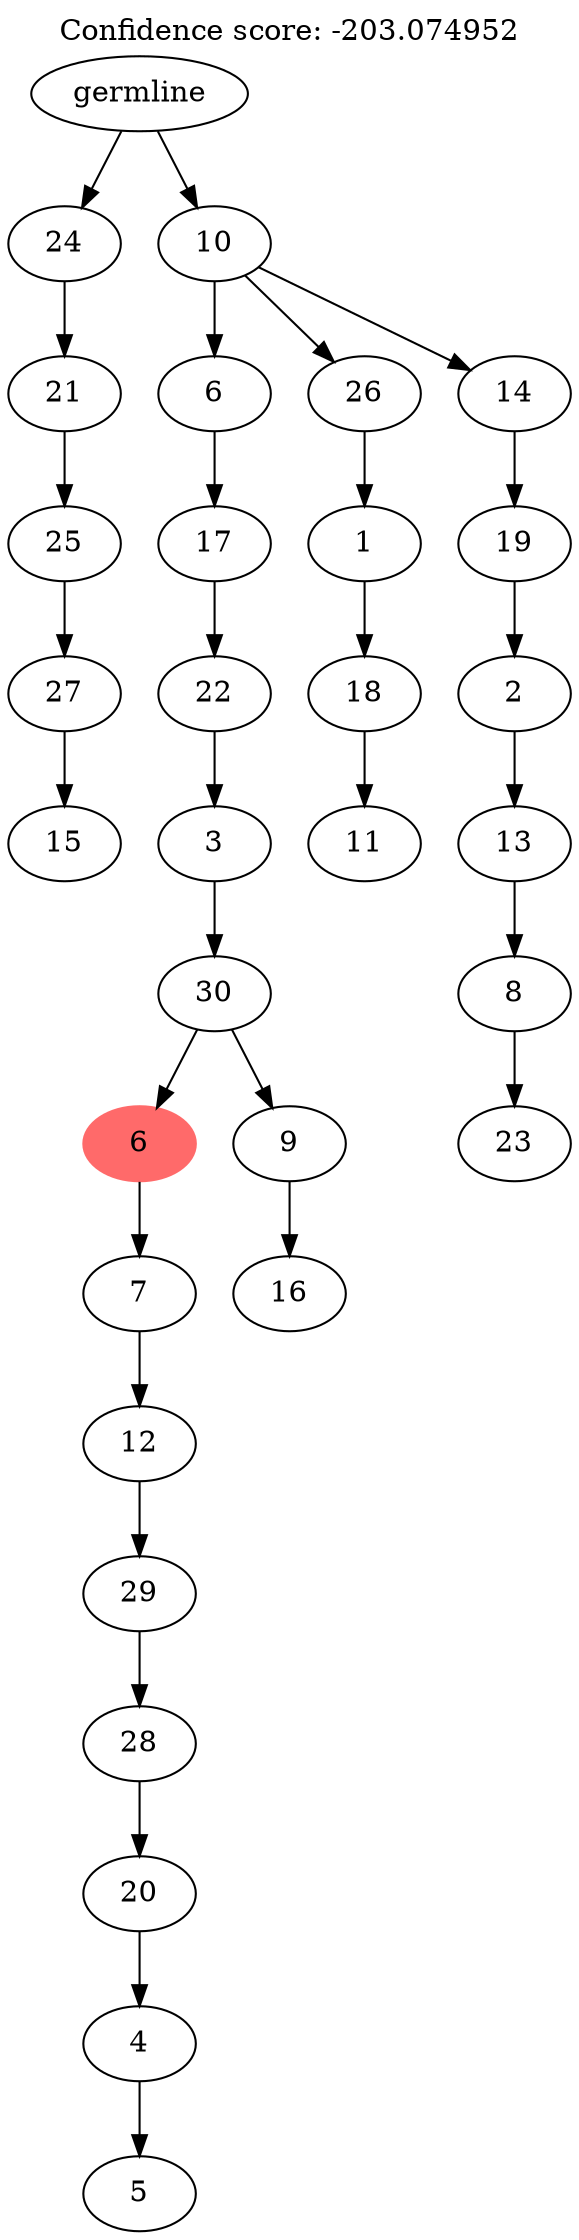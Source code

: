 digraph g {
	"30" -> "31";
	"31" [label="15"];
	"29" -> "30";
	"30" [label="27"];
	"28" -> "29";
	"29" [label="25"];
	"27" -> "28";
	"28" [label="21"];
	"25" -> "26";
	"26" [label="5"];
	"24" -> "25";
	"25" [label="4"];
	"23" -> "24";
	"24" [label="20"];
	"22" -> "23";
	"23" [label="28"];
	"21" -> "22";
	"22" [label="29"];
	"20" -> "21";
	"21" [label="12"];
	"19" -> "20";
	"20" [label="7"];
	"17" -> "18";
	"18" [label="16"];
	"16" -> "17";
	"17" [label="9"];
	"16" -> "19";
	"19" [color=indianred1, style=filled, label="6"];
	"15" -> "16";
	"16" [label="30"];
	"14" -> "15";
	"15" [label="3"];
	"13" -> "14";
	"14" [label="22"];
	"12" -> "13";
	"13" [label="17"];
	"10" -> "11";
	"11" [label="11"];
	"9" -> "10";
	"10" [label="18"];
	"8" -> "9";
	"9" [label="1"];
	"6" -> "7";
	"7" [label="23"];
	"5" -> "6";
	"6" [label="8"];
	"4" -> "5";
	"5" [label="13"];
	"3" -> "4";
	"4" [label="2"];
	"2" -> "3";
	"3" [label="19"];
	"1" -> "2";
	"2" [label="14"];
	"1" -> "8";
	"8" [label="26"];
	"1" -> "12";
	"12" [label="6"];
	"0" -> "1";
	"1" [label="10"];
	"0" -> "27";
	"27" [label="24"];
	"0" [label="germline"];
	labelloc="t";
	label="Confidence score: -203.074952";
}
